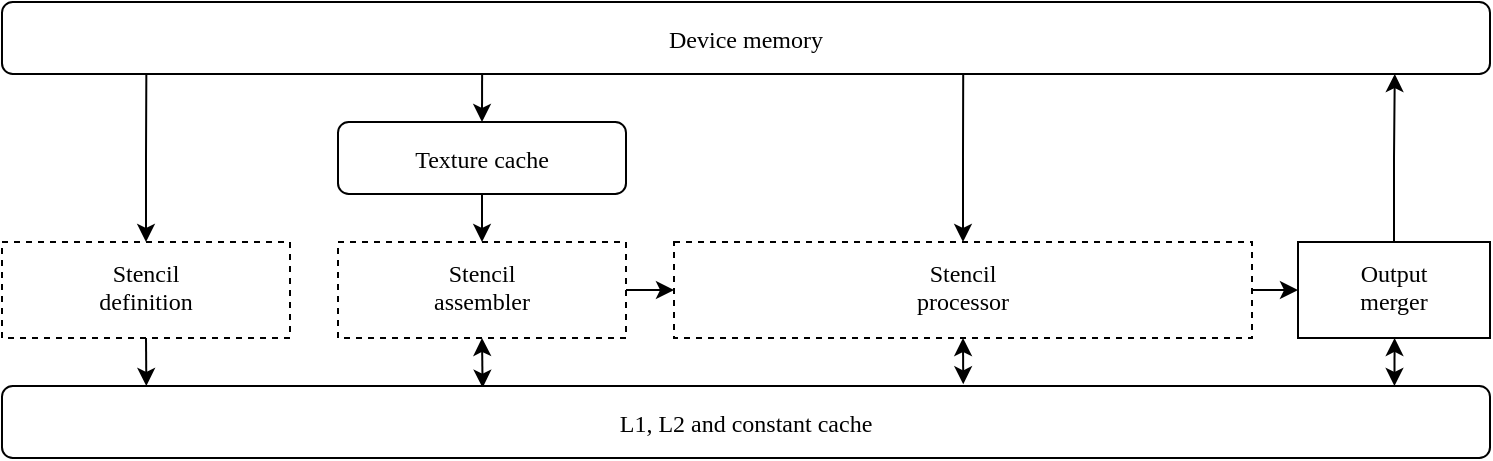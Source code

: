 <mxfile version="11.2.9" type="device" pages="1"><diagram id="8kdigYgSN-_eDzrtJryQ" name="Page-1"><mxGraphModel dx="1170" dy="658" grid="1" gridSize="12" guides="1" tooltips="1" connect="1" arrows="1" fold="1" page="1" pageScale="1" pageWidth="850" pageHeight="1100" math="0" shadow="0"><root><mxCell id="0"/><mxCell id="1" parent="0"/><mxCell id="ZhSzLgUX6qpF896fidil-26" value="" style="edgeStyle=orthogonalEdgeStyle;rounded=0;orthogonalLoop=1;jettySize=auto;html=1;" parent="1" source="wMVvT2lZW-V2VtQNfjHo-3" target="wMVvT2lZW-V2VtQNfjHo-4" edge="1"><mxGeometry relative="1" as="geometry"/></mxCell><mxCell id="GdaNOEJbhc3vMSolm4UR-9" style="edgeStyle=orthogonalEdgeStyle;rounded=0;orthogonalLoop=1;jettySize=auto;html=1;exitX=0.5;exitY=1;exitDx=0;exitDy=0;entryX=0.323;entryY=0.024;entryDx=0;entryDy=0;entryPerimeter=0;startArrow=classic;startFill=1;endArrow=classic;endFill=1;fontFamily=Palatino;" edge="1" parent="1" source="wMVvT2lZW-V2VtQNfjHo-3" target="wMVvT2lZW-V2VtQNfjHo-9"><mxGeometry relative="1" as="geometry"/></mxCell><mxCell id="wMVvT2lZW-V2VtQNfjHo-3" value="Stencil&#xA;assembler&#xA;" style="rounded=0;fontFamily=Palatino;verticalAlign=top;horizontal=1;align=center;labelPosition=center;verticalLabelPosition=middle;spacing=4;dashed=1;" parent="1" vertex="1"><mxGeometry x="192" y="120" width="144" height="48" as="geometry"/></mxCell><mxCell id="GdaNOEJbhc3vMSolm4UR-1" style="edgeStyle=orthogonalEdgeStyle;rounded=0;orthogonalLoop=1;jettySize=auto;html=1;exitX=0.5;exitY=0;exitDx=0;exitDy=0;fontFamily=Palatino;startArrow=classic;startFill=1;endArrow=none;endFill=0;" edge="1" parent="1" source="wMVvT2lZW-V2VtQNfjHo-4"><mxGeometry relative="1" as="geometry"><mxPoint x="504.605" y="36" as="targetPoint"/><Array as="points"><mxPoint x="505" y="78"/></Array></mxGeometry></mxCell><mxCell id="GdaNOEJbhc3vMSolm4UR-8" style="edgeStyle=orthogonalEdgeStyle;rounded=0;orthogonalLoop=1;jettySize=auto;html=1;exitX=0.5;exitY=1;exitDx=0;exitDy=0;entryX=0.646;entryY=-0.024;entryDx=0;entryDy=0;entryPerimeter=0;startArrow=classic;startFill=1;endArrow=classic;endFill=1;fontFamily=Palatino;" edge="1" parent="1" source="wMVvT2lZW-V2VtQNfjHo-4" target="wMVvT2lZW-V2VtQNfjHo-9"><mxGeometry relative="1" as="geometry"/></mxCell><mxCell id="GdaNOEJbhc3vMSolm4UR-11" style="edgeStyle=orthogonalEdgeStyle;rounded=0;orthogonalLoop=1;jettySize=auto;html=1;exitX=1;exitY=0.5;exitDx=0;exitDy=0;entryX=0;entryY=0.5;entryDx=0;entryDy=0;startArrow=none;startFill=0;endArrow=classic;endFill=1;fontFamily=Palatino;" edge="1" parent="1" source="wMVvT2lZW-V2VtQNfjHo-4" target="ZhSzLgUX6qpF896fidil-1"><mxGeometry relative="1" as="geometry"/></mxCell><mxCell id="wMVvT2lZW-V2VtQNfjHo-4" value="Stencil&#xA;processor&#xA;" style="rounded=0;fontFamily=Palatino;verticalAlign=top;spacing=4;dashed=1;" parent="1" vertex="1"><mxGeometry x="360" y="120" width="289" height="48" as="geometry"/></mxCell><mxCell id="wMVvT2lZW-V2VtQNfjHo-9" value="L1, L2 and constant cache" style="rounded=1;fontFamily=Palatino;" parent="1" vertex="1"><mxGeometry x="24" y="192" width="744" height="36" as="geometry"/></mxCell><mxCell id="wMVvT2lZW-V2VtQNfjHo-10" value="Device memory" style="rounded=1;fontFamily=Palatino;" parent="1" vertex="1"><mxGeometry x="24" width="744" height="36" as="geometry"/></mxCell><mxCell id="GdaNOEJbhc3vMSolm4UR-4" style="edgeStyle=orthogonalEdgeStyle;rounded=0;orthogonalLoop=1;jettySize=auto;html=1;exitX=0.5;exitY=0;exitDx=0;exitDy=0;entryX=0.936;entryY=1;entryDx=0;entryDy=0;entryPerimeter=0;startArrow=none;startFill=0;endArrow=classic;endFill=1;fontFamily=Palatino;" edge="1" parent="1" source="ZhSzLgUX6qpF896fidil-1" target="wMVvT2lZW-V2VtQNfjHo-10"><mxGeometry relative="1" as="geometry"/></mxCell><mxCell id="ZhSzLgUX6qpF896fidil-1" value="Output&#xA;merger&#xA;" style="rounded=0;fontFamily=Palatino;verticalAlign=top;spacing=4;" parent="1" vertex="1"><mxGeometry x="672" y="120" width="96" height="48" as="geometry"/></mxCell><mxCell id="ve6-snfK64se2TNQadAy-6" style="edgeStyle=orthogonalEdgeStyle;rounded=0;orthogonalLoop=1;jettySize=auto;html=1;exitX=0.5;exitY=1;exitDx=0;exitDy=0;entryX=0.5;entryY=0;entryDx=0;entryDy=0;startArrow=none;startFill=0;endArrow=classic;endFill=1;" parent="1" source="ZhSzLgUX6qpF896fidil-11" target="wMVvT2lZW-V2VtQNfjHo-3" edge="1"><mxGeometry relative="1" as="geometry"/></mxCell><mxCell id="GdaNOEJbhc3vMSolm4UR-3" style="edgeStyle=orthogonalEdgeStyle;rounded=0;orthogonalLoop=1;jettySize=auto;html=1;exitX=0.5;exitY=0;exitDx=0;exitDy=0;startArrow=classic;startFill=1;endArrow=none;endFill=0;fontFamily=Palatino;" edge="1" parent="1" source="ZhSzLgUX6qpF896fidil-11"><mxGeometry relative="1" as="geometry"><mxPoint x="264.056" y="36.111" as="targetPoint"/></mxGeometry></mxCell><mxCell id="ZhSzLgUX6qpF896fidil-11" value="Texture cache" style="rounded=1;align=center;fontFamily=Palatino;" parent="1" vertex="1"><mxGeometry x="192" y="60" width="144" height="36" as="geometry"/></mxCell><mxCell id="ZhSzLgUX6qpF896fidil-61" value="" style="endArrow=classic;startArrow=classic;html=1;entryX=0.5;entryY=1;entryDx=0;entryDy=0;" parent="1" edge="1"><mxGeometry width="50" height="50" relative="1" as="geometry"><mxPoint x="720.226" y="192" as="sourcePoint"/><mxPoint x="720.29" y="167.968" as="targetPoint"/></mxGeometry></mxCell><mxCell id="GdaNOEJbhc3vMSolm4UR-5" style="edgeStyle=orthogonalEdgeStyle;rounded=0;orthogonalLoop=1;jettySize=auto;html=1;exitX=0.5;exitY=0;exitDx=0;exitDy=0;entryX=0.097;entryY=1;entryDx=0;entryDy=0;entryPerimeter=0;startArrow=classic;startFill=1;endArrow=none;endFill=0;fontFamily=Palatino;" edge="1" parent="1" source="GdaNOEJbhc3vMSolm4UR-2" target="wMVvT2lZW-V2VtQNfjHo-10"><mxGeometry relative="1" as="geometry"/></mxCell><mxCell id="GdaNOEJbhc3vMSolm4UR-6" style="edgeStyle=orthogonalEdgeStyle;rounded=0;orthogonalLoop=1;jettySize=auto;html=1;exitX=0.5;exitY=1;exitDx=0;exitDy=0;entryX=0.097;entryY=0;entryDx=0;entryDy=0;entryPerimeter=0;startArrow=none;startFill=0;endArrow=classic;endFill=1;fontFamily=Palatino;" edge="1" parent="1" source="GdaNOEJbhc3vMSolm4UR-2" target="wMVvT2lZW-V2VtQNfjHo-9"><mxGeometry relative="1" as="geometry"/></mxCell><mxCell id="GdaNOEJbhc3vMSolm4UR-2" value="Stencil&#xA;definition" style="rounded=0;fontFamily=Palatino;verticalAlign=top;horizontal=1;align=center;labelPosition=center;verticalLabelPosition=middle;spacing=4;dashed=1;" vertex="1" parent="1"><mxGeometry x="24" y="120" width="144" height="48" as="geometry"/></mxCell></root></mxGraphModel></diagram></mxfile>